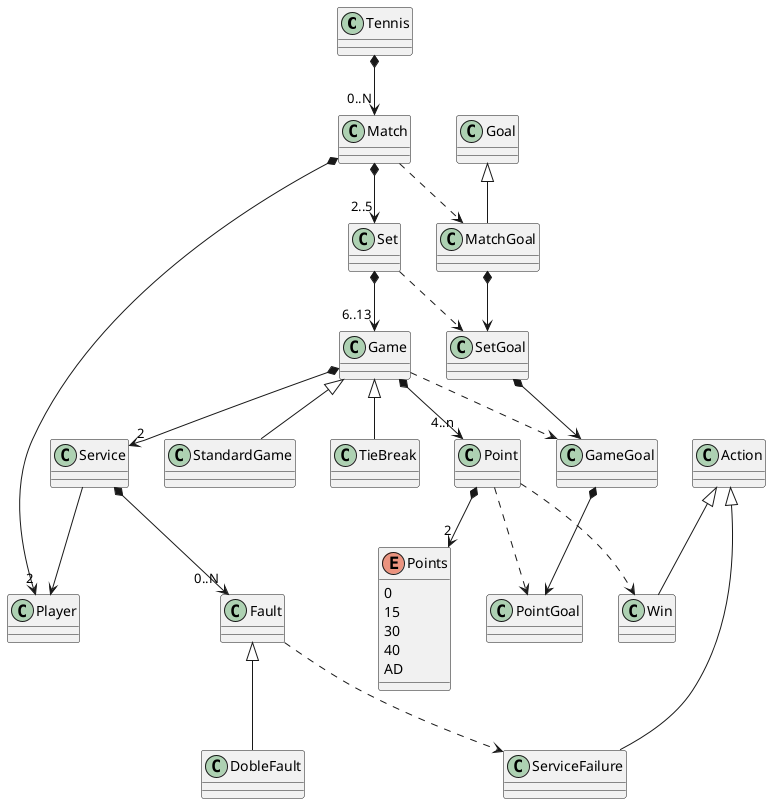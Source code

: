 @startuml
class Tennis
class Match
class Set
class Game
class Player
class Point
class Action
class Win
class ServiceFailure
class Goal
class MatchGoal
class SetGoal
class PointGoal
class GameGoal
class TieBreak
enum Points {
0
15
30
40
AD
}
class Service
class Fault
class DobleFault
class StandardGame

Tennis *-down-> "0..N" Match

Match *-down-> "2..5" Set
Match *-down-> "2" Player

Set *-down-> "6..13" Game

Service -down-> Player
Service *-down-> "0..N" Fault

Game *-down-> "2" Service
Game *-down-> "4..n" Point
Game <|-down- TieBreak
Game <|-down- StandardGame

Point *-down-> "2" Points

Action <|-down- Win
Action <|-down- ServiceFailure

Goal <|-down- MatchGoal
MatchGoal *-down-> SetGoal
SetGoal *-down-> GameGoal
GameGoal *-down-> PointGoal

Fault <|-down- DobleFault

Point ..> Win
Fault ..> ServiceFailure 

Match ..> MatchGoal
Set ..> SetGoal
Game ..> GameGoal
Point ..> PointGoal


@enduml